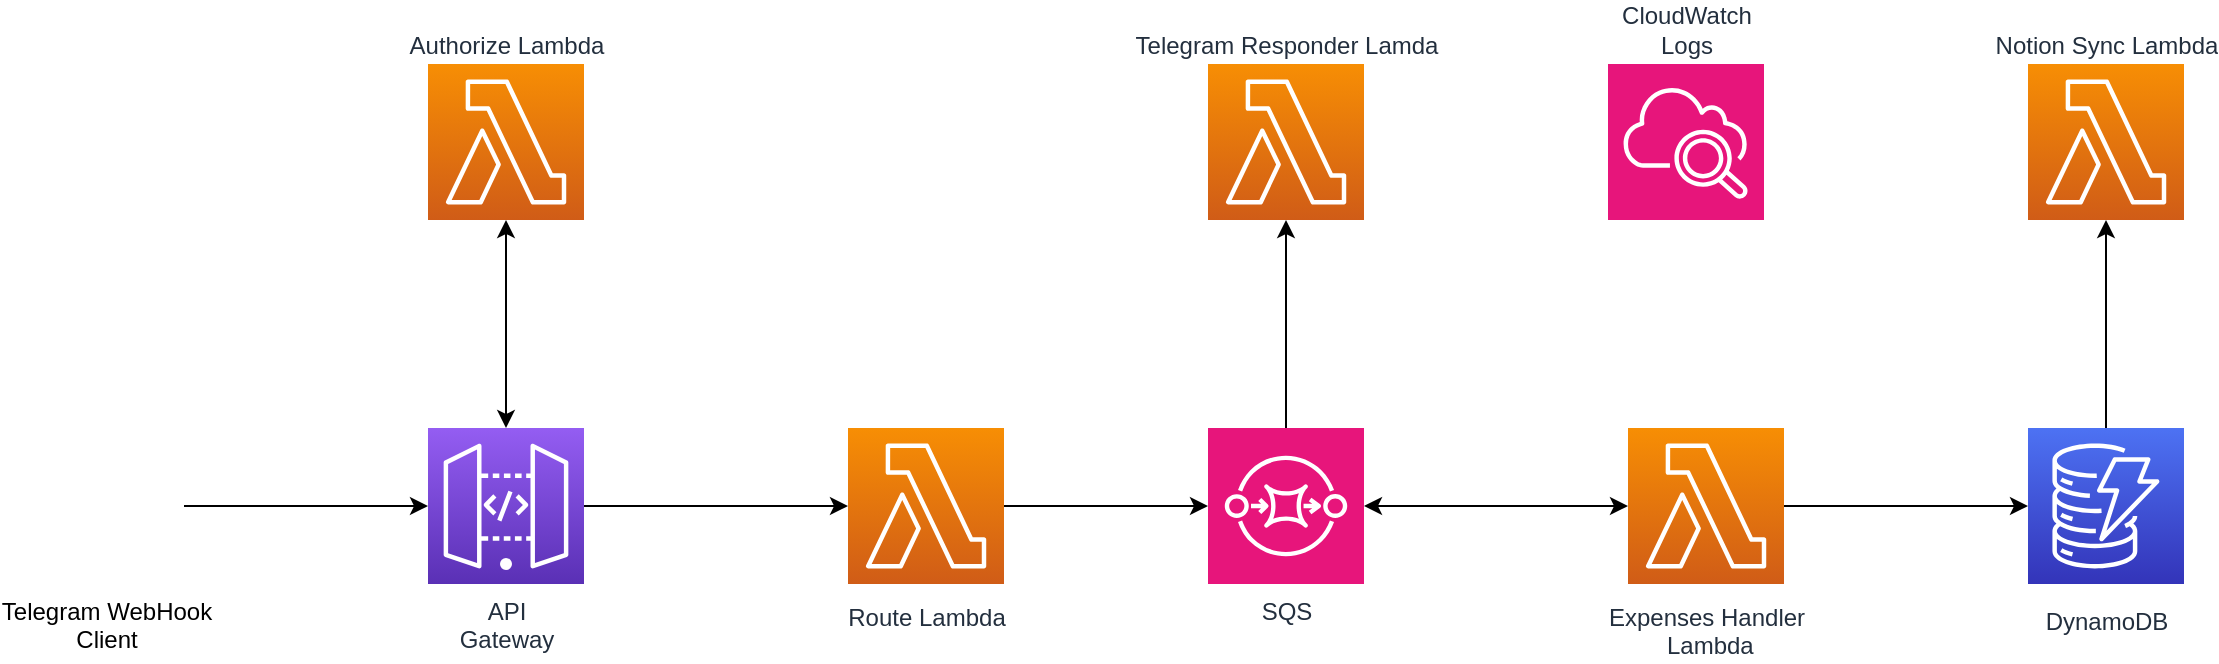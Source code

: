 <mxfile version="22.1.0" type="github">
  <diagram id="Ht1M8jgEwFfnCIfOTk4-" name="Page-1">
    <mxGraphModel dx="2851" dy="1131" grid="1" gridSize="10" guides="1" tooltips="1" connect="1" arrows="1" fold="1" page="1" pageScale="1" pageWidth="1169" pageHeight="827" math="0" shadow="0">
      <root>
        <mxCell id="0" />
        <mxCell id="1" parent="0" />
        <mxCell id="UEzPUAAOIrF-is8g5C7q-113" value="Route Lambda&lt;br&gt;" style="outlineConnect=0;fontColor=#232F3E;gradientColor=#F78E04;gradientDirection=north;fillColor=#D05C17;strokeColor=#ffffff;dashed=0;verticalLabelPosition=bottom;verticalAlign=top;align=center;html=1;fontSize=12;fontStyle=0;aspect=fixed;shape=mxgraph.aws4.resourceIcon;resIcon=mxgraph.aws4.lambda;labelBackgroundColor=#ffffff;spacingTop=3;" parent="1" vertex="1">
          <mxGeometry x="430" y="392" width="78" height="78" as="geometry" />
        </mxCell>
        <mxCell id="aq0hs1NuGD46jzwMlreY-21" style="edgeStyle=orthogonalEdgeStyle;rounded=0;orthogonalLoop=1;jettySize=auto;html=1;" edge="1" parent="1" source="UEzPUAAOIrF-is8g5C7q-114" target="UEzPUAAOIrF-is8g5C7q-113">
          <mxGeometry relative="1" as="geometry" />
        </mxCell>
        <mxCell id="UEzPUAAOIrF-is8g5C7q-114" value="API&lt;br&gt;Gateway" style="outlineConnect=0;fontColor=#232F3E;gradientColor=#945DF2;gradientDirection=north;fillColor=#5A30B5;strokeColor=#ffffff;dashed=0;verticalLabelPosition=bottom;verticalAlign=top;align=center;html=1;fontSize=12;fontStyle=0;aspect=fixed;shape=mxgraph.aws4.resourceIcon;resIcon=mxgraph.aws4.api_gateway;labelBackgroundColor=#ffffff;" parent="1" vertex="1">
          <mxGeometry x="220" y="392" width="78" height="78" as="geometry" />
        </mxCell>
        <mxCell id="aq0hs1NuGD46jzwMlreY-16" value="" style="edgeStyle=orthogonalEdgeStyle;rounded=0;orthogonalLoop=1;jettySize=auto;html=1;" edge="1" parent="1" source="aq0hs1NuGD46jzwMlreY-1" target="UEzPUAAOIrF-is8g5C7q-114">
          <mxGeometry relative="1" as="geometry" />
        </mxCell>
        <mxCell id="aq0hs1NuGD46jzwMlreY-1" value="Telegram WebHook&lt;br&gt;Client" style="shape=image;html=1;verticalAlign=top;verticalLabelPosition=bottom;labelBackgroundColor=#ffffff;imageAspect=0;aspect=fixed;image=https://cdn3.iconfinder.com/data/icons/social-media-chamfered-corner/154/telegram-128.png" vertex="1" parent="1">
          <mxGeometry x="20" y="392" width="78" height="78" as="geometry" />
        </mxCell>
        <mxCell id="aq0hs1NuGD46jzwMlreY-20" style="edgeStyle=orthogonalEdgeStyle;rounded=0;orthogonalLoop=1;jettySize=auto;html=1;startArrow=classic;startFill=1;" edge="1" parent="1" source="aq0hs1NuGD46jzwMlreY-2" target="UEzPUAAOIrF-is8g5C7q-114">
          <mxGeometry relative="1" as="geometry" />
        </mxCell>
        <mxCell id="aq0hs1NuGD46jzwMlreY-2" value="Authorize Lambda&lt;br&gt;" style="outlineConnect=0;fontColor=#232F3E;gradientColor=#F78E04;gradientDirection=north;fillColor=#D05C17;strokeColor=#ffffff;dashed=0;verticalLabelPosition=top;verticalAlign=bottom;align=center;html=1;fontSize=12;fontStyle=0;aspect=fixed;shape=mxgraph.aws4.resourceIcon;resIcon=mxgraph.aws4.lambda;labelBackgroundColor=#ffffff;spacingTop=3;labelPosition=center;" vertex="1" parent="1">
          <mxGeometry x="220" y="210" width="78" height="78" as="geometry" />
        </mxCell>
        <mxCell id="aq0hs1NuGD46jzwMlreY-28" style="edgeStyle=orthogonalEdgeStyle;rounded=0;orthogonalLoop=1;jettySize=auto;html=1;" edge="1" parent="1" source="aq0hs1NuGD46jzwMlreY-6" target="aq0hs1NuGD46jzwMlreY-10">
          <mxGeometry relative="1" as="geometry" />
        </mxCell>
        <mxCell id="aq0hs1NuGD46jzwMlreY-6" value="Expenses Handler&lt;br&gt;&amp;nbsp;Lambda" style="outlineConnect=0;fontColor=#232F3E;gradientColor=#F78E04;gradientDirection=north;fillColor=#D05C17;strokeColor=#ffffff;dashed=0;verticalLabelPosition=bottom;verticalAlign=top;align=center;html=1;fontSize=12;fontStyle=0;aspect=fixed;shape=mxgraph.aws4.resourceIcon;resIcon=mxgraph.aws4.lambda;labelBackgroundColor=#ffffff;spacingTop=3;" vertex="1" parent="1">
          <mxGeometry x="820" y="392" width="78" height="78" as="geometry" />
        </mxCell>
        <mxCell id="aq0hs1NuGD46jzwMlreY-8" value="Notion Sync Lambda" style="outlineConnect=0;fontColor=#232F3E;gradientColor=#F78E04;gradientDirection=north;fillColor=#D05C17;strokeColor=#ffffff;dashed=0;verticalLabelPosition=top;verticalAlign=bottom;align=center;html=1;fontSize=12;fontStyle=0;aspect=fixed;shape=mxgraph.aws4.resourceIcon;resIcon=mxgraph.aws4.lambda;labelBackgroundColor=#ffffff;spacingTop=3;labelPosition=center;" vertex="1" parent="1">
          <mxGeometry x="1020" y="210" width="78" height="78" as="geometry" />
        </mxCell>
        <mxCell id="aq0hs1NuGD46jzwMlreY-9" value="Telegram Responder Lamda" style="outlineConnect=0;fontColor=#232F3E;gradientColor=#F78E04;gradientDirection=north;fillColor=#D05C17;strokeColor=#ffffff;dashed=0;verticalLabelPosition=top;verticalAlign=bottom;align=center;html=1;fontSize=12;fontStyle=0;aspect=fixed;shape=mxgraph.aws4.resourceIcon;resIcon=mxgraph.aws4.lambda;labelBackgroundColor=#ffffff;spacingTop=3;labelPosition=center;" vertex="1" parent="1">
          <mxGeometry x="610" y="210" width="78" height="78" as="geometry" />
        </mxCell>
        <mxCell id="aq0hs1NuGD46jzwMlreY-30" style="edgeStyle=orthogonalEdgeStyle;rounded=0;orthogonalLoop=1;jettySize=auto;html=1;" edge="1" parent="1" source="aq0hs1NuGD46jzwMlreY-10" target="aq0hs1NuGD46jzwMlreY-8">
          <mxGeometry relative="1" as="geometry" />
        </mxCell>
        <mxCell id="aq0hs1NuGD46jzwMlreY-10" value="DynamoDB" style="outlineConnect=0;fontColor=#232F3E;gradientColor=#4D72F3;gradientDirection=north;fillColor=#3334B9;strokeColor=#ffffff;dashed=0;verticalLabelPosition=bottom;verticalAlign=top;align=center;html=1;fontSize=12;fontStyle=0;aspect=fixed;shape=mxgraph.aws4.resourceIcon;resIcon=mxgraph.aws4.dynamodb;labelBackgroundColor=#ffffff;spacingTop=5;" vertex="1" parent="1">
          <mxGeometry x="1020.0" y="392" width="78" height="78" as="geometry" />
        </mxCell>
        <mxCell id="aq0hs1NuGD46jzwMlreY-24" style="edgeStyle=orthogonalEdgeStyle;rounded=0;orthogonalLoop=1;jettySize=auto;html=1;exitX=1;exitY=0.5;exitDx=0;exitDy=0;exitPerimeter=0;startArrow=classic;startFill=1;" edge="1" parent="1" source="aq0hs1NuGD46jzwMlreY-11" target="aq0hs1NuGD46jzwMlreY-6">
          <mxGeometry relative="1" as="geometry" />
        </mxCell>
        <mxCell id="aq0hs1NuGD46jzwMlreY-31" style="edgeStyle=orthogonalEdgeStyle;rounded=0;orthogonalLoop=1;jettySize=auto;html=1;exitX=0.5;exitY=0;exitDx=0;exitDy=0;exitPerimeter=0;" edge="1" parent="1" source="aq0hs1NuGD46jzwMlreY-11" target="aq0hs1NuGD46jzwMlreY-9">
          <mxGeometry relative="1" as="geometry" />
        </mxCell>
        <mxCell id="aq0hs1NuGD46jzwMlreY-11" value="SQS" style="sketch=0;points=[[0,0,0],[0.25,0,0],[0.5,0,0],[0.75,0,0],[1,0,0],[0,1,0],[0.25,1,0],[0.5,1,0],[0.75,1,0],[1,1,0],[0,0.25,0],[0,0.5,0],[0,0.75,0],[1,0.25,0],[1,0.5,0],[1,0.75,0]];outlineConnect=0;fontColor=#232F3E;fillColor=#E7157B;strokeColor=#ffffff;dashed=0;verticalLabelPosition=bottom;verticalAlign=top;align=center;html=1;fontSize=12;fontStyle=0;aspect=fixed;shape=mxgraph.aws4.resourceIcon;resIcon=mxgraph.aws4.sqs;" vertex="1" parent="1">
          <mxGeometry x="610" y="392" width="78" height="78" as="geometry" />
        </mxCell>
        <mxCell id="aq0hs1NuGD46jzwMlreY-17" value="" style="shape=waypoint;sketch=0;size=6;pointerEvents=1;points=[];fillColor=#D05C17;resizable=0;rotatable=0;perimeter=centerPerimeter;snapToPoint=1;verticalAlign=top;strokeColor=#ffffff;fontColor=#232F3E;gradientColor=#F78E04;gradientDirection=north;dashed=0;fontStyle=0;labelBackgroundColor=#ffffff;spacingTop=3;" vertex="1" parent="1">
          <mxGeometry x="249" y="450" width="20" height="20" as="geometry" />
        </mxCell>
        <mxCell id="aq0hs1NuGD46jzwMlreY-19" style="edgeStyle=orthogonalEdgeStyle;rounded=0;orthogonalLoop=1;jettySize=auto;html=1;entryX=0.7;entryY=1.15;entryDx=0;entryDy=0;entryPerimeter=0;" edge="1" parent="1" source="aq0hs1NuGD46jzwMlreY-17" target="aq0hs1NuGD46jzwMlreY-17">
          <mxGeometry relative="1" as="geometry" />
        </mxCell>
        <mxCell id="aq0hs1NuGD46jzwMlreY-23" style="edgeStyle=orthogonalEdgeStyle;rounded=0;orthogonalLoop=1;jettySize=auto;html=1;entryX=0;entryY=0.5;entryDx=0;entryDy=0;entryPerimeter=0;" edge="1" parent="1" source="UEzPUAAOIrF-is8g5C7q-113" target="aq0hs1NuGD46jzwMlreY-11">
          <mxGeometry relative="1" as="geometry" />
        </mxCell>
        <mxCell id="aq0hs1NuGD46jzwMlreY-34" value="CloudWatch&lt;br&gt;Logs" style="sketch=0;points=[[0,0,0],[0.25,0,0],[0.5,0,0],[0.75,0,0],[1,0,0],[0,1,0],[0.25,1,0],[0.5,1,0],[0.75,1,0],[1,1,0],[0,0.25,0],[0,0.5,0],[0,0.75,0],[1,0.25,0],[1,0.5,0],[1,0.75,0]];points=[[0,0,0],[0.25,0,0],[0.5,0,0],[0.75,0,0],[1,0,0],[0,1,0],[0.25,1,0],[0.5,1,0],[0.75,1,0],[1,1,0],[0,0.25,0],[0,0.5,0],[0,0.75,0],[1,0.25,0],[1,0.5,0],[1,0.75,0]];outlineConnect=0;fontColor=#232F3E;fillColor=#E7157B;strokeColor=#ffffff;dashed=0;verticalLabelPosition=top;verticalAlign=bottom;align=center;html=1;fontSize=12;fontStyle=0;aspect=fixed;shape=mxgraph.aws4.resourceIcon;resIcon=mxgraph.aws4.cloudwatch_2;labelPosition=center;" vertex="1" parent="1">
          <mxGeometry x="810" y="210" width="78" height="78" as="geometry" />
        </mxCell>
      </root>
    </mxGraphModel>
  </diagram>
</mxfile>
